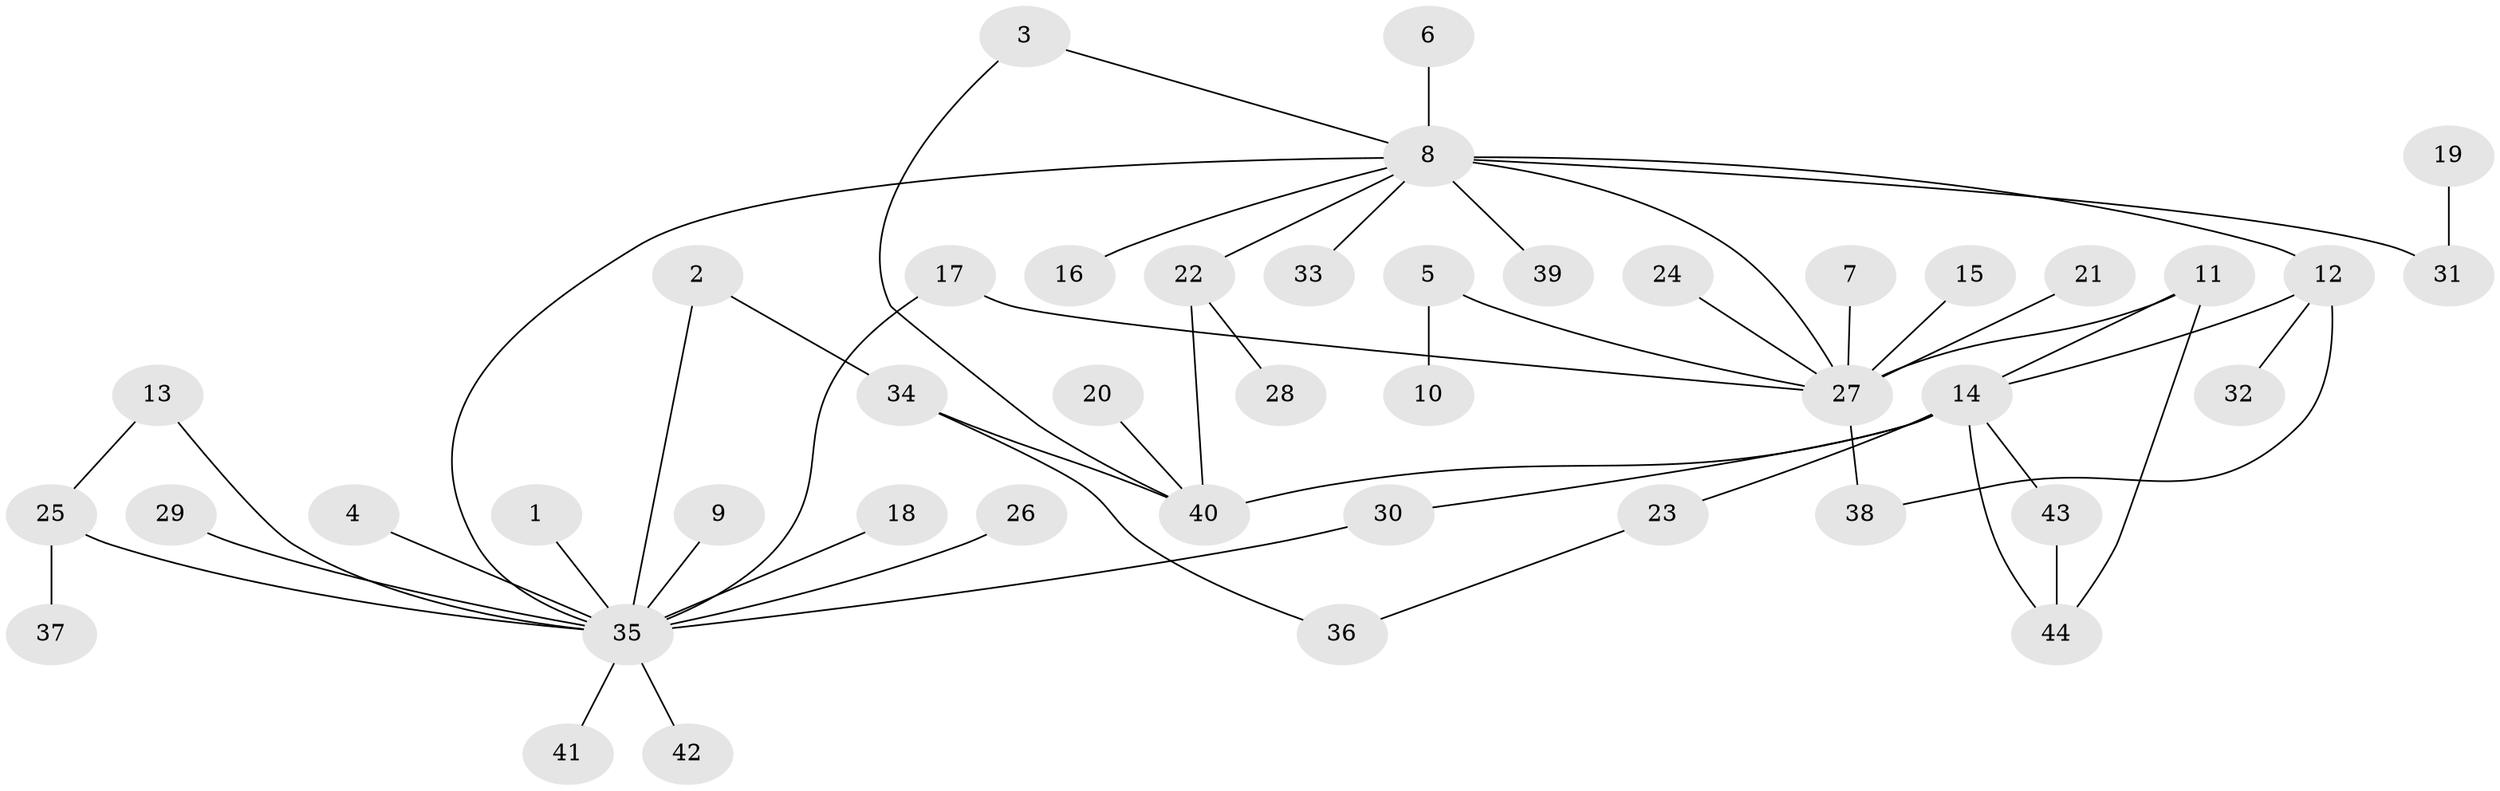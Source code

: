 // original degree distribution, {14: 0.011494252873563218, 11: 0.011494252873563218, 19: 0.011494252873563218, 3: 0.12643678160919541, 1: 0.5287356321839081, 6: 0.022988505747126436, 8: 0.011494252873563218, 2: 0.20689655172413793, 4: 0.05747126436781609, 7: 0.011494252873563218}
// Generated by graph-tools (version 1.1) at 2025/36/03/04/25 23:36:56]
// undirected, 44 vertices, 54 edges
graph export_dot {
  node [color=gray90,style=filled];
  1;
  2;
  3;
  4;
  5;
  6;
  7;
  8;
  9;
  10;
  11;
  12;
  13;
  14;
  15;
  16;
  17;
  18;
  19;
  20;
  21;
  22;
  23;
  24;
  25;
  26;
  27;
  28;
  29;
  30;
  31;
  32;
  33;
  34;
  35;
  36;
  37;
  38;
  39;
  40;
  41;
  42;
  43;
  44;
  1 -- 35 [weight=1.0];
  2 -- 34 [weight=1.0];
  2 -- 35 [weight=1.0];
  3 -- 8 [weight=1.0];
  3 -- 40 [weight=1.0];
  4 -- 35 [weight=1.0];
  5 -- 10 [weight=1.0];
  5 -- 27 [weight=1.0];
  6 -- 8 [weight=1.0];
  7 -- 27 [weight=1.0];
  8 -- 12 [weight=1.0];
  8 -- 16 [weight=1.0];
  8 -- 22 [weight=1.0];
  8 -- 27 [weight=1.0];
  8 -- 31 [weight=2.0];
  8 -- 33 [weight=1.0];
  8 -- 35 [weight=1.0];
  8 -- 39 [weight=1.0];
  9 -- 35 [weight=1.0];
  11 -- 14 [weight=1.0];
  11 -- 27 [weight=1.0];
  11 -- 44 [weight=1.0];
  12 -- 14 [weight=1.0];
  12 -- 32 [weight=1.0];
  12 -- 38 [weight=1.0];
  13 -- 25 [weight=1.0];
  13 -- 35 [weight=1.0];
  14 -- 23 [weight=1.0];
  14 -- 30 [weight=1.0];
  14 -- 40 [weight=1.0];
  14 -- 43 [weight=1.0];
  14 -- 44 [weight=1.0];
  15 -- 27 [weight=1.0];
  17 -- 27 [weight=1.0];
  17 -- 35 [weight=2.0];
  18 -- 35 [weight=1.0];
  19 -- 31 [weight=1.0];
  20 -- 40 [weight=1.0];
  21 -- 27 [weight=1.0];
  22 -- 28 [weight=2.0];
  22 -- 40 [weight=1.0];
  23 -- 36 [weight=1.0];
  24 -- 27 [weight=1.0];
  25 -- 35 [weight=1.0];
  25 -- 37 [weight=1.0];
  26 -- 35 [weight=1.0];
  27 -- 38 [weight=1.0];
  29 -- 35 [weight=1.0];
  30 -- 35 [weight=1.0];
  34 -- 36 [weight=1.0];
  34 -- 40 [weight=1.0];
  35 -- 41 [weight=1.0];
  35 -- 42 [weight=1.0];
  43 -- 44 [weight=1.0];
}
